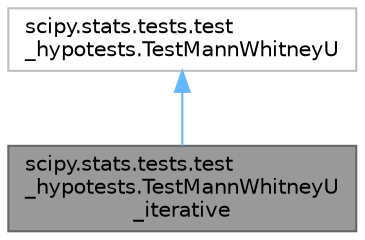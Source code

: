 digraph "scipy.stats.tests.test_hypotests.TestMannWhitneyU_iterative"
{
 // LATEX_PDF_SIZE
  bgcolor="transparent";
  edge [fontname=Helvetica,fontsize=10,labelfontname=Helvetica,labelfontsize=10];
  node [fontname=Helvetica,fontsize=10,shape=box,height=0.2,width=0.4];
  Node1 [id="Node000001",label="scipy.stats.tests.test\l_hypotests.TestMannWhitneyU\l_iterative",height=0.2,width=0.4,color="gray40", fillcolor="grey60", style="filled", fontcolor="black",tooltip=" "];
  Node2 -> Node1 [id="edge1_Node000001_Node000002",dir="back",color="steelblue1",style="solid",tooltip=" "];
  Node2 [id="Node000002",label="scipy.stats.tests.test\l_hypotests.TestMannWhitneyU",height=0.2,width=0.4,color="grey75", fillcolor="white", style="filled",URL="$d0/d76/classscipy_1_1stats_1_1tests_1_1test__hypotests_1_1TestMannWhitneyU.html",tooltip=" "];
}
